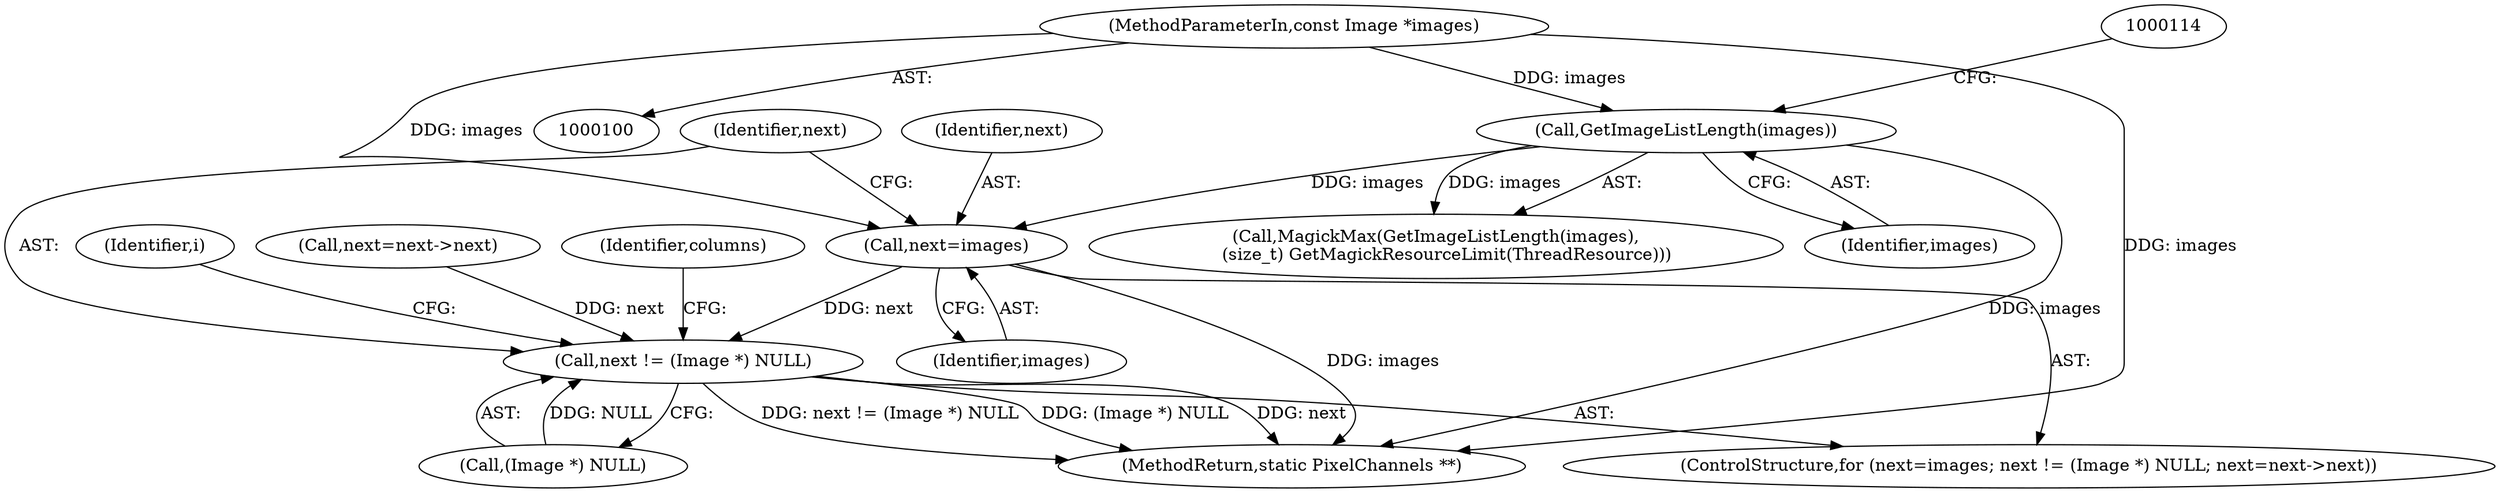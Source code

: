 digraph "0_ImageMagick6_025e77fcb2f45b21689931ba3bf74eac153afa48@pointer" {
"1000140" [label="(Call,next=images)"];
"1000111" [label="(Call,GetImageListLength(images))"];
"1000101" [label="(MethodParameterIn,const Image *images)"];
"1000143" [label="(Call,next != (Image *) NULL)"];
"1000111" [label="(Call,GetImageListLength(images))"];
"1000101" [label="(MethodParameterIn,const Image *images)"];
"1000143" [label="(Call,next != (Image *) NULL)"];
"1000141" [label="(Identifier,next)"];
"1000140" [label="(Call,next=images)"];
"1000231" [label="(MethodReturn,static PixelChannels **)"];
"1000145" [label="(Call,(Image *) NULL)"];
"1000112" [label="(Identifier,images)"];
"1000142" [label="(Identifier,images)"];
"1000154" [label="(Identifier,columns)"];
"1000162" [label="(Identifier,i)"];
"1000139" [label="(ControlStructure,for (next=images; next != (Image *) NULL; next=next->next))"];
"1000148" [label="(Call,next=next->next)"];
"1000144" [label="(Identifier,next)"];
"1000110" [label="(Call,MagickMax(GetImageListLength(images),\n    (size_t) GetMagickResourceLimit(ThreadResource)))"];
"1000140" -> "1000139"  [label="AST: "];
"1000140" -> "1000142"  [label="CFG: "];
"1000141" -> "1000140"  [label="AST: "];
"1000142" -> "1000140"  [label="AST: "];
"1000144" -> "1000140"  [label="CFG: "];
"1000140" -> "1000231"  [label="DDG: images"];
"1000111" -> "1000140"  [label="DDG: images"];
"1000101" -> "1000140"  [label="DDG: images"];
"1000140" -> "1000143"  [label="DDG: next"];
"1000111" -> "1000110"  [label="AST: "];
"1000111" -> "1000112"  [label="CFG: "];
"1000112" -> "1000111"  [label="AST: "];
"1000114" -> "1000111"  [label="CFG: "];
"1000111" -> "1000231"  [label="DDG: images"];
"1000111" -> "1000110"  [label="DDG: images"];
"1000101" -> "1000111"  [label="DDG: images"];
"1000101" -> "1000100"  [label="AST: "];
"1000101" -> "1000231"  [label="DDG: images"];
"1000143" -> "1000139"  [label="AST: "];
"1000143" -> "1000145"  [label="CFG: "];
"1000144" -> "1000143"  [label="AST: "];
"1000145" -> "1000143"  [label="AST: "];
"1000154" -> "1000143"  [label="CFG: "];
"1000162" -> "1000143"  [label="CFG: "];
"1000143" -> "1000231"  [label="DDG: next"];
"1000143" -> "1000231"  [label="DDG: next != (Image *) NULL"];
"1000143" -> "1000231"  [label="DDG: (Image *) NULL"];
"1000148" -> "1000143"  [label="DDG: next"];
"1000145" -> "1000143"  [label="DDG: NULL"];
}
